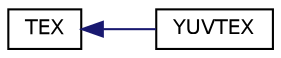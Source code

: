digraph "Graphical Class Hierarchy"
{
  edge [fontname="Helvetica",fontsize="10",labelfontname="Helvetica",labelfontsize="10"];
  node [fontname="Helvetica",fontsize="10",shape=record];
  rankdir="LR";
  Node0 [label="TEX",height=0.2,width=0.4,color="black", fillcolor="white", style="filled",URL="$classTEX.html",tooltip="A class encapsulating information about an OpenGL texture set (sizes, OpenGL reference ids..."];
  Node0 -> Node1 [dir="back",color="midnightblue",fontsize="10",style="solid",fontname="Helvetica"];
  Node1 [label="YUVTEX",height=0.2,width=0.4,color="black", fillcolor="white", style="filled",URL="$classYUVTEX.html",tooltip="A class encapsulating information about an OpenGL texture set for a YUV pixmap (sizes, OpenGL reference ids, etc.) "];
}
